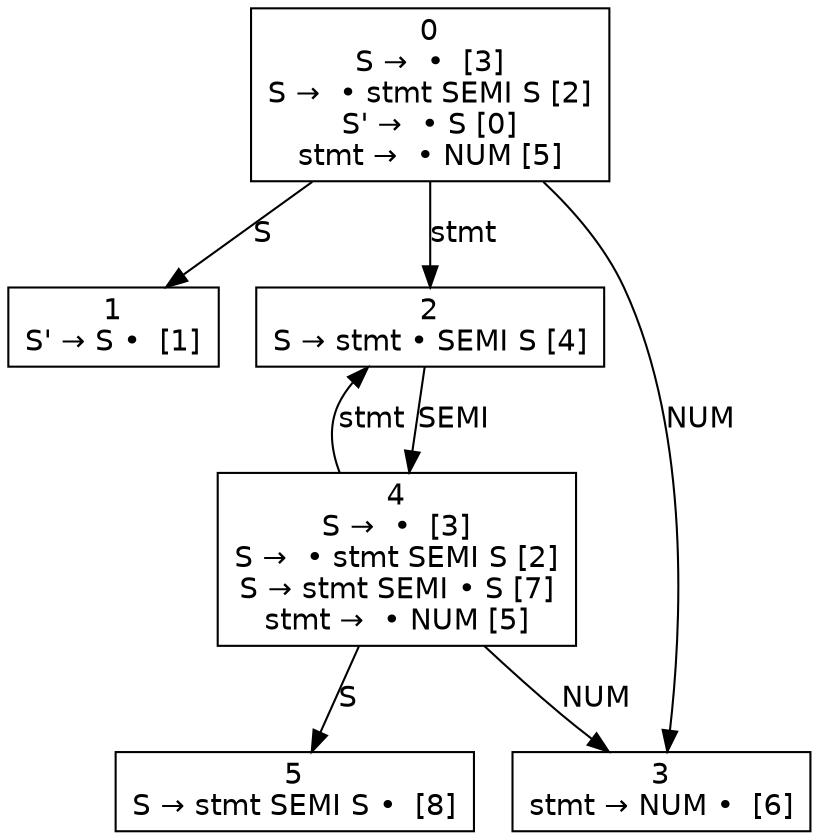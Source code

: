 digraph d{
node [fontname=Helvetica,shape=box];
edge [fontname=Helvetica];
n0 [label=<0<br />S →  •  [3]<br />S →  • stmt SEMI S [2]<br />S' →  • S [0]<br />stmt →  • NUM [5]>];
n1 [label=<1<br />S' → S •  [1]>];
n2 [label=<2<br />S → stmt • SEMI S [4]>];
n3 [label=<3<br />stmt → NUM •  [6]>];
n4 [label=<4<br />S →  •  [3]<br />S →  • stmt SEMI S [2]<br />S → stmt SEMI • S [7]<br />stmt →  • NUM [5]>];
n5 [label=<5<br />S → stmt SEMI S •  [8]>];
n0 -> n1 [label="S"];
n0 -> n2 [label="stmt"];
n0 -> n3 [label="NUM"];
n2 -> n4 [label="SEMI"];
n4 -> n5 [label="S"];
n4 -> n2 [label="stmt"];
n4 -> n3 [label="NUM"];
}